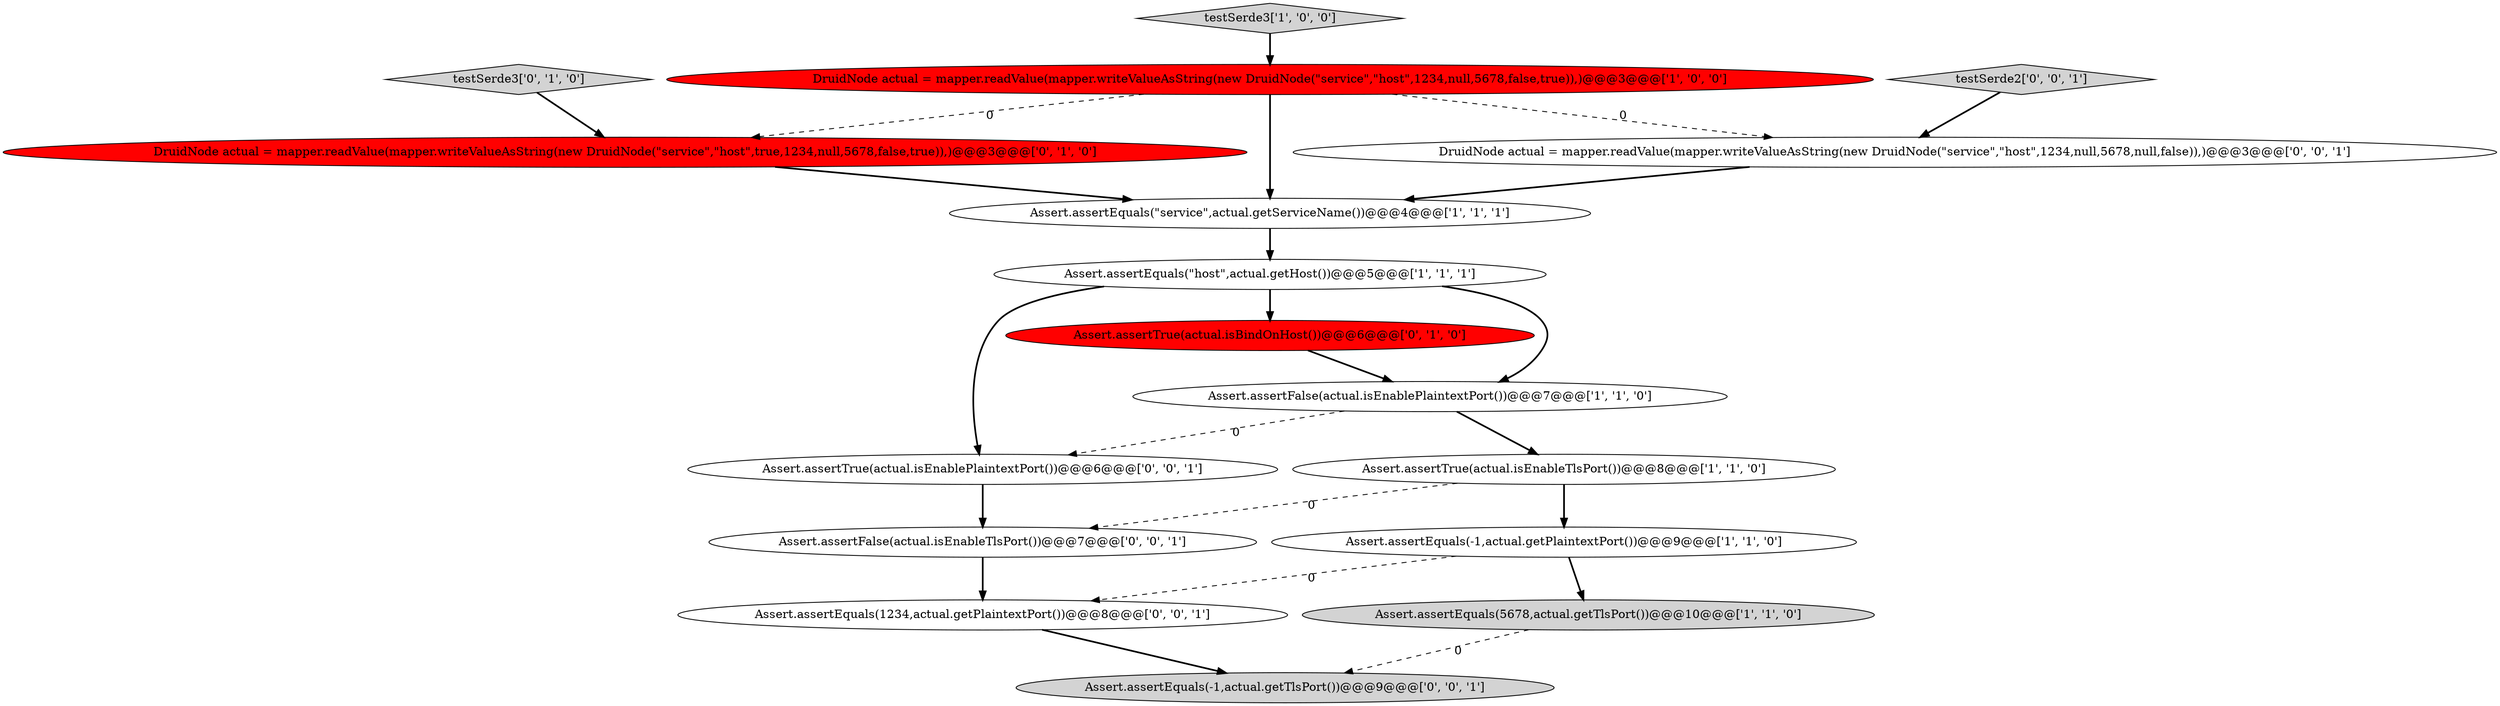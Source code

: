 digraph {
12 [style = filled, label = "Assert.assertTrue(actual.isEnablePlaintextPort())@@@6@@@['0', '0', '1']", fillcolor = white, shape = ellipse image = "AAA0AAABBB3BBB"];
3 [style = filled, label = "Assert.assertTrue(actual.isEnableTlsPort())@@@8@@@['1', '1', '0']", fillcolor = white, shape = ellipse image = "AAA0AAABBB1BBB"];
0 [style = filled, label = "testSerde3['1', '0', '0']", fillcolor = lightgray, shape = diamond image = "AAA0AAABBB1BBB"];
10 [style = filled, label = "DruidNode actual = mapper.readValue(mapper.writeValueAsString(new DruidNode(\"service\",\"host\",true,1234,null,5678,false,true)),)@@@3@@@['0', '1', '0']", fillcolor = red, shape = ellipse image = "AAA1AAABBB2BBB"];
15 [style = filled, label = "testSerde2['0', '0', '1']", fillcolor = lightgray, shape = diamond image = "AAA0AAABBB3BBB"];
5 [style = filled, label = "Assert.assertEquals(-1,actual.getPlaintextPort())@@@9@@@['1', '1', '0']", fillcolor = white, shape = ellipse image = "AAA0AAABBB1BBB"];
2 [style = filled, label = "Assert.assertFalse(actual.isEnablePlaintextPort())@@@7@@@['1', '1', '0']", fillcolor = white, shape = ellipse image = "AAA0AAABBB1BBB"];
6 [style = filled, label = "Assert.assertEquals(5678,actual.getTlsPort())@@@10@@@['1', '1', '0']", fillcolor = lightgray, shape = ellipse image = "AAA0AAABBB1BBB"];
7 [style = filled, label = "Assert.assertEquals(\"host\",actual.getHost())@@@5@@@['1', '1', '1']", fillcolor = white, shape = ellipse image = "AAA0AAABBB1BBB"];
8 [style = filled, label = "testSerde3['0', '1', '0']", fillcolor = lightgray, shape = diamond image = "AAA0AAABBB2BBB"];
9 [style = filled, label = "Assert.assertTrue(actual.isBindOnHost())@@@6@@@['0', '1', '0']", fillcolor = red, shape = ellipse image = "AAA1AAABBB2BBB"];
14 [style = filled, label = "Assert.assertEquals(1234,actual.getPlaintextPort())@@@8@@@['0', '0', '1']", fillcolor = white, shape = ellipse image = "AAA0AAABBB3BBB"];
16 [style = filled, label = "DruidNode actual = mapper.readValue(mapper.writeValueAsString(new DruidNode(\"service\",\"host\",1234,null,5678,null,false)),)@@@3@@@['0', '0', '1']", fillcolor = white, shape = ellipse image = "AAA0AAABBB3BBB"];
11 [style = filled, label = "Assert.assertFalse(actual.isEnableTlsPort())@@@7@@@['0', '0', '1']", fillcolor = white, shape = ellipse image = "AAA0AAABBB3BBB"];
1 [style = filled, label = "Assert.assertEquals(\"service\",actual.getServiceName())@@@4@@@['1', '1', '1']", fillcolor = white, shape = ellipse image = "AAA0AAABBB1BBB"];
4 [style = filled, label = "DruidNode actual = mapper.readValue(mapper.writeValueAsString(new DruidNode(\"service\",\"host\",1234,null,5678,false,true)),)@@@3@@@['1', '0', '0']", fillcolor = red, shape = ellipse image = "AAA1AAABBB1BBB"];
13 [style = filled, label = "Assert.assertEquals(-1,actual.getTlsPort())@@@9@@@['0', '0', '1']", fillcolor = lightgray, shape = ellipse image = "AAA0AAABBB3BBB"];
8->10 [style = bold, label=""];
5->14 [style = dashed, label="0"];
4->16 [style = dashed, label="0"];
11->14 [style = bold, label=""];
9->2 [style = bold, label=""];
7->12 [style = bold, label=""];
2->3 [style = bold, label=""];
12->11 [style = bold, label=""];
15->16 [style = bold, label=""];
1->7 [style = bold, label=""];
7->9 [style = bold, label=""];
2->12 [style = dashed, label="0"];
3->5 [style = bold, label=""];
6->13 [style = dashed, label="0"];
5->6 [style = bold, label=""];
16->1 [style = bold, label=""];
0->4 [style = bold, label=""];
7->2 [style = bold, label=""];
4->1 [style = bold, label=""];
14->13 [style = bold, label=""];
4->10 [style = dashed, label="0"];
10->1 [style = bold, label=""];
3->11 [style = dashed, label="0"];
}
